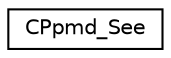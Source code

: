 digraph "Graphical Class Hierarchy"
{
 // LATEX_PDF_SIZE
  edge [fontname="Helvetica",fontsize="10",labelfontname="Helvetica",labelfontsize="10"];
  node [fontname="Helvetica",fontsize="10",shape=record];
  rankdir="LR";
  Node0 [label="CPpmd_See",height=0.2,width=0.4,color="black", fillcolor="white", style="filled",URL="$struct_c_ppmd___see.html",tooltip=" "];
}
